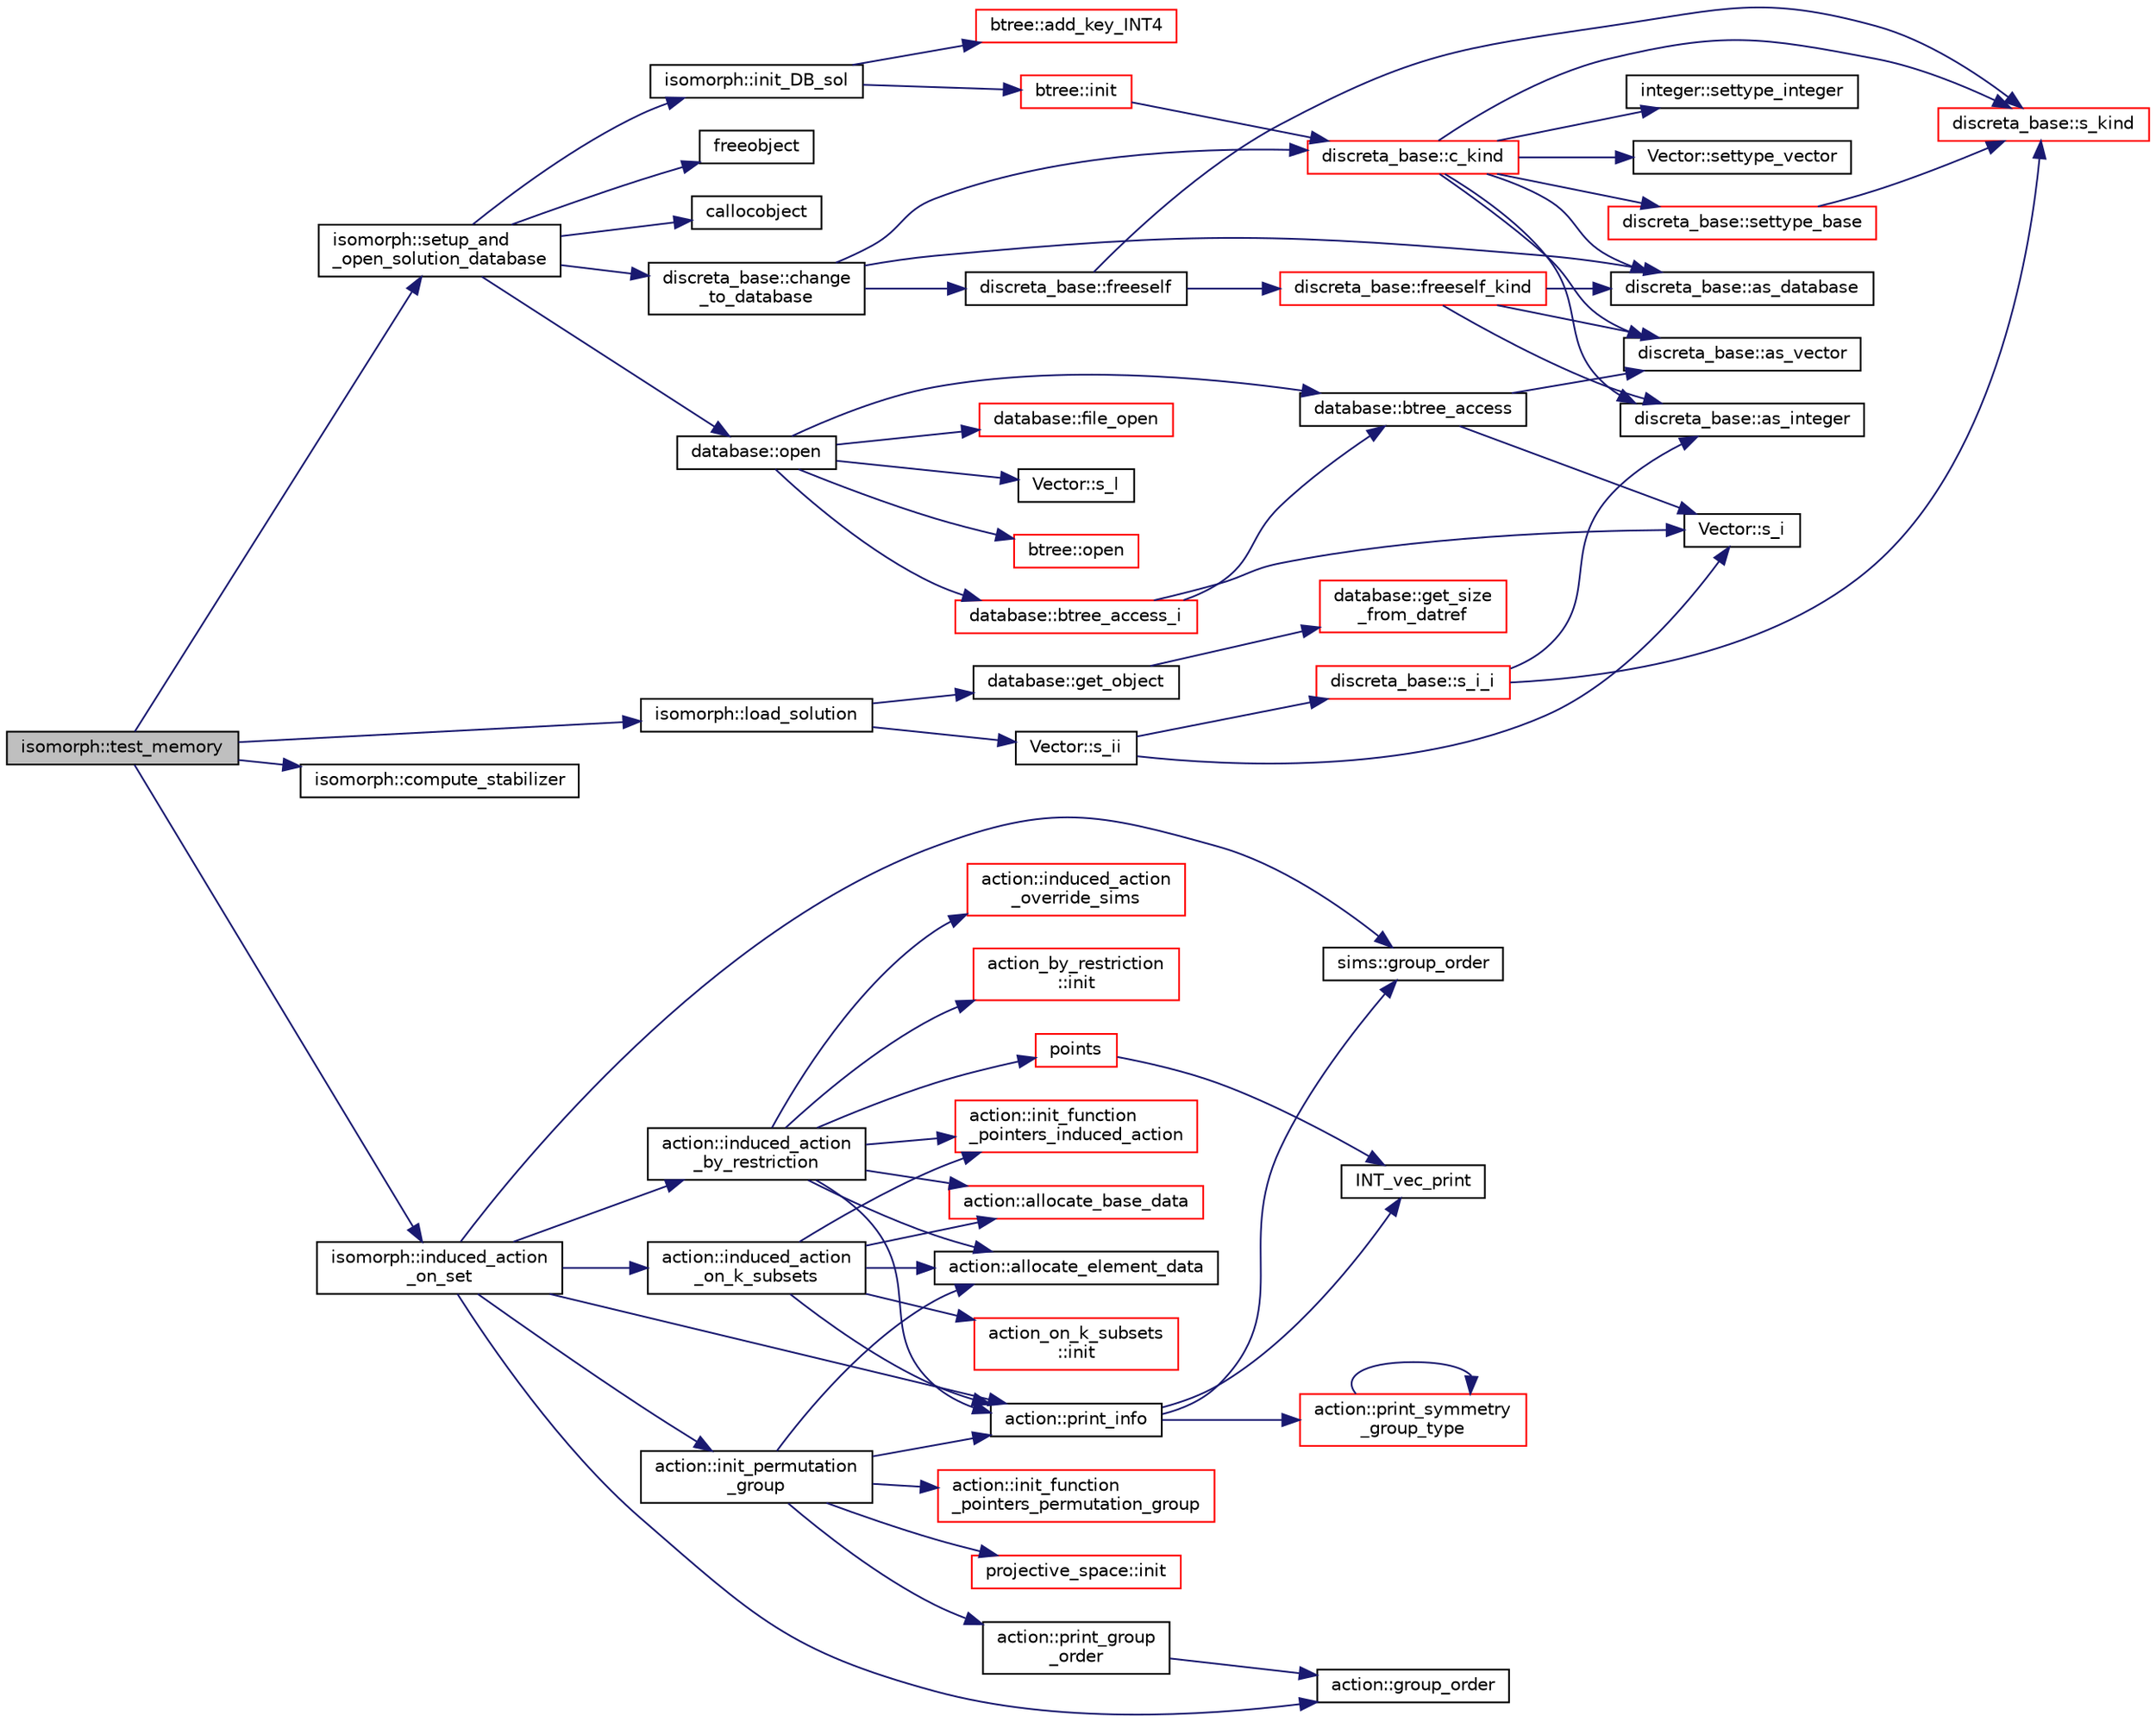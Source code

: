 digraph "isomorph::test_memory"
{
  edge [fontname="Helvetica",fontsize="10",labelfontname="Helvetica",labelfontsize="10"];
  node [fontname="Helvetica",fontsize="10",shape=record];
  rankdir="LR";
  Node14202 [label="isomorph::test_memory",height=0.2,width=0.4,color="black", fillcolor="grey75", style="filled", fontcolor="black"];
  Node14202 -> Node14203 [color="midnightblue",fontsize="10",style="solid",fontname="Helvetica"];
  Node14203 [label="isomorph::setup_and\l_open_solution_database",height=0.2,width=0.4,color="black", fillcolor="white", style="filled",URL="$d3/d5f/classisomorph.html#a31846d3ae261a9c2dc089fb87710ce5c"];
  Node14203 -> Node14204 [color="midnightblue",fontsize="10",style="solid",fontname="Helvetica"];
  Node14204 [label="freeobject",height=0.2,width=0.4,color="black", fillcolor="white", style="filled",URL="$d9/d60/discreta_8h.html#a3bd8a0c7f8d0451709f6e310536ff2ae"];
  Node14203 -> Node14205 [color="midnightblue",fontsize="10",style="solid",fontname="Helvetica"];
  Node14205 [label="callocobject",height=0.2,width=0.4,color="black", fillcolor="white", style="filled",URL="$d9/d60/discreta_8h.html#a8bbcb8338d159223714097d10e94364d"];
  Node14203 -> Node14206 [color="midnightblue",fontsize="10",style="solid",fontname="Helvetica"];
  Node14206 [label="discreta_base::change\l_to_database",height=0.2,width=0.4,color="black", fillcolor="white", style="filled",URL="$d7/d71/classdiscreta__base.html#a9187fb1e0526e3d327b78bb19475ae40"];
  Node14206 -> Node14207 [color="midnightblue",fontsize="10",style="solid",fontname="Helvetica"];
  Node14207 [label="discreta_base::freeself",height=0.2,width=0.4,color="black", fillcolor="white", style="filled",URL="$d7/d71/classdiscreta__base.html#a9a3c9501a562293b5667c11b9174d6e5"];
  Node14207 -> Node14208 [color="midnightblue",fontsize="10",style="solid",fontname="Helvetica"];
  Node14208 [label="discreta_base::freeself_kind",height=0.2,width=0.4,color="red", fillcolor="white", style="filled",URL="$d7/d71/classdiscreta__base.html#a63a23ada2165b3838fab719ed458cec8"];
  Node14208 -> Node14216 [color="midnightblue",fontsize="10",style="solid",fontname="Helvetica"];
  Node14216 [label="discreta_base::as_integer",height=0.2,width=0.4,color="black", fillcolor="white", style="filled",URL="$d7/d71/classdiscreta__base.html#a00d7691eaf874fd283d942692fe8dd26"];
  Node14208 -> Node14218 [color="midnightblue",fontsize="10",style="solid",fontname="Helvetica"];
  Node14218 [label="discreta_base::as_vector",height=0.2,width=0.4,color="black", fillcolor="white", style="filled",URL="$d7/d71/classdiscreta__base.html#a7bdd6cae39c380b128ee9e17e42cf020"];
  Node14208 -> Node14247 [color="midnightblue",fontsize="10",style="solid",fontname="Helvetica"];
  Node14247 [label="discreta_base::as_database",height=0.2,width=0.4,color="black", fillcolor="white", style="filled",URL="$d7/d71/classdiscreta__base.html#ab055d39d58210a2b03ba3d33703b09a9"];
  Node14207 -> Node14210 [color="midnightblue",fontsize="10",style="solid",fontname="Helvetica"];
  Node14210 [label="discreta_base::s_kind",height=0.2,width=0.4,color="red", fillcolor="white", style="filled",URL="$d7/d71/classdiscreta__base.html#a8a830025c74adbbc3362418a7c2ba157"];
  Node14206 -> Node14255 [color="midnightblue",fontsize="10",style="solid",fontname="Helvetica"];
  Node14255 [label="discreta_base::c_kind",height=0.2,width=0.4,color="red", fillcolor="white", style="filled",URL="$d7/d71/classdiscreta__base.html#adc2ff61589c2d083688e7a43f333cb62"];
  Node14255 -> Node14256 [color="midnightblue",fontsize="10",style="solid",fontname="Helvetica"];
  Node14256 [label="discreta_base::settype_base",height=0.2,width=0.4,color="red", fillcolor="white", style="filled",URL="$d7/d71/classdiscreta__base.html#a4f42899a89447d1c3993ea07c38f8ad4"];
  Node14256 -> Node14210 [color="midnightblue",fontsize="10",style="solid",fontname="Helvetica"];
  Node14255 -> Node14216 [color="midnightblue",fontsize="10",style="solid",fontname="Helvetica"];
  Node14255 -> Node14257 [color="midnightblue",fontsize="10",style="solid",fontname="Helvetica"];
  Node14257 [label="integer::settype_integer",height=0.2,width=0.4,color="black", fillcolor="white", style="filled",URL="$d0/de5/classinteger.html#a6265c65ef311229acd513d748faba796"];
  Node14255 -> Node14218 [color="midnightblue",fontsize="10",style="solid",fontname="Helvetica"];
  Node14255 -> Node14258 [color="midnightblue",fontsize="10",style="solid",fontname="Helvetica"];
  Node14258 [label="Vector::settype_vector",height=0.2,width=0.4,color="black", fillcolor="white", style="filled",URL="$d5/db2/class_vector.html#a34e0d00b18c051f23904a8429fa6c8b4"];
  Node14255 -> Node14247 [color="midnightblue",fontsize="10",style="solid",fontname="Helvetica"];
  Node14255 -> Node14210 [color="midnightblue",fontsize="10",style="solid",fontname="Helvetica"];
  Node14206 -> Node14247 [color="midnightblue",fontsize="10",style="solid",fontname="Helvetica"];
  Node14203 -> Node14278 [color="midnightblue",fontsize="10",style="solid",fontname="Helvetica"];
  Node14278 [label="isomorph::init_DB_sol",height=0.2,width=0.4,color="black", fillcolor="white", style="filled",URL="$d3/d5f/classisomorph.html#afd8d8a546fa9a7bc6f211b216e291039"];
  Node14278 -> Node14279 [color="midnightblue",fontsize="10",style="solid",fontname="Helvetica"];
  Node14279 [label="btree::init",height=0.2,width=0.4,color="red", fillcolor="white", style="filled",URL="$dd/db0/classbtree.html#a3c88706e9886f1f9bc142b511aeab642"];
  Node14279 -> Node14255 [color="midnightblue",fontsize="10",style="solid",fontname="Helvetica"];
  Node14278 -> Node14301 [color="midnightblue",fontsize="10",style="solid",fontname="Helvetica"];
  Node14301 [label="btree::add_key_INT4",height=0.2,width=0.4,color="red", fillcolor="white", style="filled",URL="$dd/db0/classbtree.html#a4c42710e5f8cb4e3991d591fe2ae6f42"];
  Node14203 -> Node14316 [color="midnightblue",fontsize="10",style="solid",fontname="Helvetica"];
  Node14316 [label="database::open",height=0.2,width=0.4,color="black", fillcolor="white", style="filled",URL="$db/d72/classdatabase.html#a65e8eccf98ecab4d55fb25bacaae6a19"];
  Node14316 -> Node14317 [color="midnightblue",fontsize="10",style="solid",fontname="Helvetica"];
  Node14317 [label="database::file_open",height=0.2,width=0.4,color="red", fillcolor="white", style="filled",URL="$db/d72/classdatabase.html#a33494febd887d058f862ef6001d4a044"];
  Node14316 -> Node14327 [color="midnightblue",fontsize="10",style="solid",fontname="Helvetica"];
  Node14327 [label="database::btree_access",height=0.2,width=0.4,color="black", fillcolor="white", style="filled",URL="$db/d72/classdatabase.html#a30109ba5488b06111439f887fc1ac499"];
  Node14327 -> Node14272 [color="midnightblue",fontsize="10",style="solid",fontname="Helvetica"];
  Node14272 [label="Vector::s_i",height=0.2,width=0.4,color="black", fillcolor="white", style="filled",URL="$d5/db2/class_vector.html#a1c4fe1752523df8119f70dd550244871"];
  Node14327 -> Node14218 [color="midnightblue",fontsize="10",style="solid",fontname="Helvetica"];
  Node14316 -> Node14312 [color="midnightblue",fontsize="10",style="solid",fontname="Helvetica"];
  Node14312 [label="Vector::s_l",height=0.2,width=0.4,color="black", fillcolor="white", style="filled",URL="$d5/db2/class_vector.html#ad2dc082288f858d22a528832289e0704"];
  Node14316 -> Node14328 [color="midnightblue",fontsize="10",style="solid",fontname="Helvetica"];
  Node14328 [label="database::btree_access_i",height=0.2,width=0.4,color="red", fillcolor="white", style="filled",URL="$db/d72/classdatabase.html#a215047d1b32b8bd54f91a7bdca168eee"];
  Node14328 -> Node14327 [color="midnightblue",fontsize="10",style="solid",fontname="Helvetica"];
  Node14328 -> Node14272 [color="midnightblue",fontsize="10",style="solid",fontname="Helvetica"];
  Node14316 -> Node14329 [color="midnightblue",fontsize="10",style="solid",fontname="Helvetica"];
  Node14329 [label="btree::open",height=0.2,width=0.4,color="red", fillcolor="white", style="filled",URL="$dd/db0/classbtree.html#a3e718949f1be6057839463292a60297a"];
  Node14202 -> Node14337 [color="midnightblue",fontsize="10",style="solid",fontname="Helvetica"];
  Node14337 [label="isomorph::compute_stabilizer",height=0.2,width=0.4,color="black", fillcolor="white", style="filled",URL="$d3/d5f/classisomorph.html#a572339d59deb788702ad3ede7a64c32f"];
  Node14202 -> Node14338 [color="midnightblue",fontsize="10",style="solid",fontname="Helvetica"];
  Node14338 [label="isomorph::load_solution",height=0.2,width=0.4,color="black", fillcolor="white", style="filled",URL="$d3/d5f/classisomorph.html#a18df8e5d8ba2c2fe7c6d59a2d42768a5"];
  Node14338 -> Node14339 [color="midnightblue",fontsize="10",style="solid",fontname="Helvetica"];
  Node14339 [label="database::get_object",height=0.2,width=0.4,color="black", fillcolor="white", style="filled",URL="$db/d72/classdatabase.html#a2f58ec1301addabc2fb6544038e108c6"];
  Node14339 -> Node14340 [color="midnightblue",fontsize="10",style="solid",fontname="Helvetica"];
  Node14340 [label="database::get_size\l_from_datref",height=0.2,width=0.4,color="red", fillcolor="white", style="filled",URL="$db/d72/classdatabase.html#ae71e4c19b07a2d67682fbd4b069e9a7e"];
  Node14338 -> Node14343 [color="midnightblue",fontsize="10",style="solid",fontname="Helvetica"];
  Node14343 [label="Vector::s_ii",height=0.2,width=0.4,color="black", fillcolor="white", style="filled",URL="$d5/db2/class_vector.html#a75d4942cc7b9794717b4846c10520db8"];
  Node14343 -> Node14272 [color="midnightblue",fontsize="10",style="solid",fontname="Helvetica"];
  Node14343 -> Node14344 [color="midnightblue",fontsize="10",style="solid",fontname="Helvetica"];
  Node14344 [label="discreta_base::s_i_i",height=0.2,width=0.4,color="red", fillcolor="white", style="filled",URL="$d7/d71/classdiscreta__base.html#aadb92c01fbe69b3034b0214b33fbc735"];
  Node14344 -> Node14210 [color="midnightblue",fontsize="10",style="solid",fontname="Helvetica"];
  Node14344 -> Node14216 [color="midnightblue",fontsize="10",style="solid",fontname="Helvetica"];
  Node14202 -> Node14345 [color="midnightblue",fontsize="10",style="solid",fontname="Helvetica"];
  Node14345 [label="isomorph::induced_action\l_on_set",height=0.2,width=0.4,color="black", fillcolor="white", style="filled",URL="$d3/d5f/classisomorph.html#a66a62f79a0f877b889ec5bd0c79392f1"];
  Node14345 -> Node14346 [color="midnightblue",fontsize="10",style="solid",fontname="Helvetica"];
  Node14346 [label="action::induced_action\l_by_restriction",height=0.2,width=0.4,color="black", fillcolor="white", style="filled",URL="$d2/d86/classaction.html#a37c21f74a97c921d882a308370c06357"];
  Node14346 -> Node14347 [color="midnightblue",fontsize="10",style="solid",fontname="Helvetica"];
  Node14347 [label="action::print_info",height=0.2,width=0.4,color="black", fillcolor="white", style="filled",URL="$d2/d86/classaction.html#a6f89e493e5c5a32e5c3b8963d438ce86"];
  Node14347 -> Node14348 [color="midnightblue",fontsize="10",style="solid",fontname="Helvetica"];
  Node14348 [label="action::print_symmetry\l_group_type",height=0.2,width=0.4,color="red", fillcolor="white", style="filled",URL="$d2/d86/classaction.html#aed811766c7e64fe2c853df8b0b67aa6e"];
  Node14348 -> Node14348 [color="midnightblue",fontsize="10",style="solid",fontname="Helvetica"];
  Node14347 -> Node14350 [color="midnightblue",fontsize="10",style="solid",fontname="Helvetica"];
  Node14350 [label="INT_vec_print",height=0.2,width=0.4,color="black", fillcolor="white", style="filled",URL="$df/dbf/sajeeb_8_c.html#a79a5901af0b47dd0d694109543c027fe"];
  Node14347 -> Node14351 [color="midnightblue",fontsize="10",style="solid",fontname="Helvetica"];
  Node14351 [label="sims::group_order",height=0.2,width=0.4,color="black", fillcolor="white", style="filled",URL="$d9/df3/classsims.html#aa442445175656570fa35febbe790efad"];
  Node14346 -> Node14352 [color="midnightblue",fontsize="10",style="solid",fontname="Helvetica"];
  Node14352 [label="action_by_restriction\l::init",height=0.2,width=0.4,color="red", fillcolor="white", style="filled",URL="$d1/d7e/classaction__by__restriction.html#af98e88c513afe51527082f11aac571f8"];
  Node14346 -> Node14357 [color="midnightblue",fontsize="10",style="solid",fontname="Helvetica"];
  Node14357 [label="points",height=0.2,width=0.4,color="red", fillcolor="white", style="filled",URL="$d7/d83/points_8_c.html#a8a498513b4415e1a4628a70fb6b26817"];
  Node14357 -> Node14350 [color="midnightblue",fontsize="10",style="solid",fontname="Helvetica"];
  Node14346 -> Node14364 [color="midnightblue",fontsize="10",style="solid",fontname="Helvetica"];
  Node14364 [label="action::init_function\l_pointers_induced_action",height=0.2,width=0.4,color="red", fillcolor="white", style="filled",URL="$d2/d86/classaction.html#a3b9287d084b24f7a3b9532a7589c58de"];
  Node14346 -> Node14818 [color="midnightblue",fontsize="10",style="solid",fontname="Helvetica"];
  Node14818 [label="action::allocate_base_data",height=0.2,width=0.4,color="red", fillcolor="white", style="filled",URL="$d2/d86/classaction.html#a345fa8dfbb60c8a100ab4dd80a966b1b"];
  Node14346 -> Node14821 [color="midnightblue",fontsize="10",style="solid",fontname="Helvetica"];
  Node14821 [label="action::allocate_element_data",height=0.2,width=0.4,color="black", fillcolor="white", style="filled",URL="$d2/d86/classaction.html#adc5f98db8315bfd17fcd2fbb437d8f60"];
  Node14346 -> Node14822 [color="midnightblue",fontsize="10",style="solid",fontname="Helvetica"];
  Node14822 [label="action::induced_action\l_override_sims",height=0.2,width=0.4,color="red", fillcolor="white", style="filled",URL="$d2/d86/classaction.html#ac8cc7d4543f6ef75a04777bd82ca244b"];
  Node14345 -> Node14824 [color="midnightblue",fontsize="10",style="solid",fontname="Helvetica"];
  Node14824 [label="action::group_order",height=0.2,width=0.4,color="black", fillcolor="white", style="filled",URL="$d2/d86/classaction.html#ad1f69adb27041311d2e7be96e39388d4"];
  Node14345 -> Node14351 [color="midnightblue",fontsize="10",style="solid",fontname="Helvetica"];
  Node14345 -> Node14838 [color="midnightblue",fontsize="10",style="solid",fontname="Helvetica"];
  Node14838 [label="action::init_permutation\l_group",height=0.2,width=0.4,color="black", fillcolor="white", style="filled",URL="$d2/d86/classaction.html#a339bbfc596572ec88071c5f5e0ce3f41"];
  Node14838 -> Node14839 [color="midnightblue",fontsize="10",style="solid",fontname="Helvetica"];
  Node14839 [label="projective_space::init",height=0.2,width=0.4,color="red", fillcolor="white", style="filled",URL="$d2/d17/classprojective__space.html#a8a1efa40df92744519365f82e4740dab"];
  Node14838 -> Node14849 [color="midnightblue",fontsize="10",style="solid",fontname="Helvetica"];
  Node14849 [label="action::init_function\l_pointers_permutation_group",height=0.2,width=0.4,color="red", fillcolor="white", style="filled",URL="$d2/d86/classaction.html#a8e6cd4aa446047edbebe7e0702dc1f17"];
  Node14838 -> Node14821 [color="midnightblue",fontsize="10",style="solid",fontname="Helvetica"];
  Node14838 -> Node14883 [color="midnightblue",fontsize="10",style="solid",fontname="Helvetica"];
  Node14883 [label="action::print_group\l_order",height=0.2,width=0.4,color="black", fillcolor="white", style="filled",URL="$d2/d86/classaction.html#aaf5533b61c20a11f8c0efcf7ff718d7d"];
  Node14883 -> Node14824 [color="midnightblue",fontsize="10",style="solid",fontname="Helvetica"];
  Node14838 -> Node14347 [color="midnightblue",fontsize="10",style="solid",fontname="Helvetica"];
  Node14345 -> Node14347 [color="midnightblue",fontsize="10",style="solid",fontname="Helvetica"];
  Node14345 -> Node14884 [color="midnightblue",fontsize="10",style="solid",fontname="Helvetica"];
  Node14884 [label="action::induced_action\l_on_k_subsets",height=0.2,width=0.4,color="black", fillcolor="white", style="filled",URL="$d2/d86/classaction.html#a2eb6058853cffc4c099099e07ecbe612"];
  Node14884 -> Node14885 [color="midnightblue",fontsize="10",style="solid",fontname="Helvetica"];
  Node14885 [label="action_on_k_subsets\l::init",height=0.2,width=0.4,color="red", fillcolor="white", style="filled",URL="$d3/d04/classaction__on__k__subsets.html#a76ad74d653ba2b0d6ac8715b77060874"];
  Node14884 -> Node14364 [color="midnightblue",fontsize="10",style="solid",fontname="Helvetica"];
  Node14884 -> Node14818 [color="midnightblue",fontsize="10",style="solid",fontname="Helvetica"];
  Node14884 -> Node14821 [color="midnightblue",fontsize="10",style="solid",fontname="Helvetica"];
  Node14884 -> Node14347 [color="midnightblue",fontsize="10",style="solid",fontname="Helvetica"];
}
